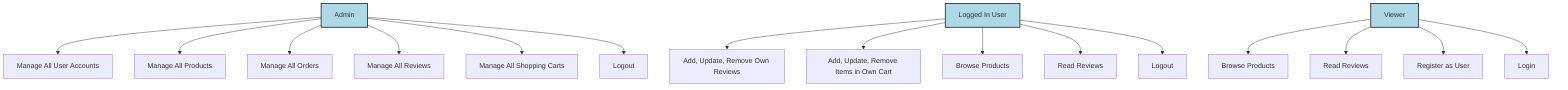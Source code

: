 graph TD;

Admin["Admin"]
LoggedInUser["Logged In User"]
Viewer["Viewer"]

Admin --> UC1["Manage All User Accounts"]
Admin --> UC2["Manage All Products"]
Admin --> UC3["Manage All Orders"]
Admin --> UC4["Manage All Reviews"]
Admin --> UC5["Manage All Shopping Carts"]
Admin --> UC6["Logout"]

LoggedInUser --> UC7["Add, Update, Remove Own Reviews"]
LoggedInUser --> UC8["Add, Update, Remove Items in Own Cart"]
LoggedInUser --> UC9["Browse Products"]
LoggedInUser --> UC10["Read Reviews"]
LoggedInUser --> UC11["Logout"]

Viewer --> UC12["Browse Products"]
Viewer --> UC13["Read Reviews"]
Viewer --> UC14["Register as User"]
Viewer --> UC15["Login"]

classDef actor fill:#ADD8E6,stroke:#333,stroke-width:2px;
class Admin,LoggedInUser,Viewer actor;